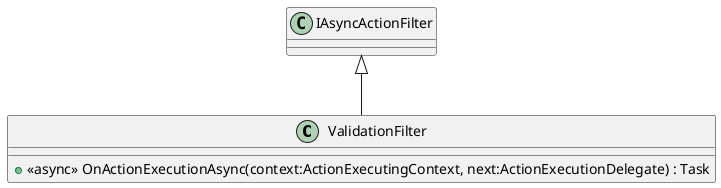 @startuml
class ValidationFilter {
    + <<async>> OnActionExecutionAsync(context:ActionExecutingContext, next:ActionExecutionDelegate) : Task
}
IAsyncActionFilter <|-- ValidationFilter
@enduml
